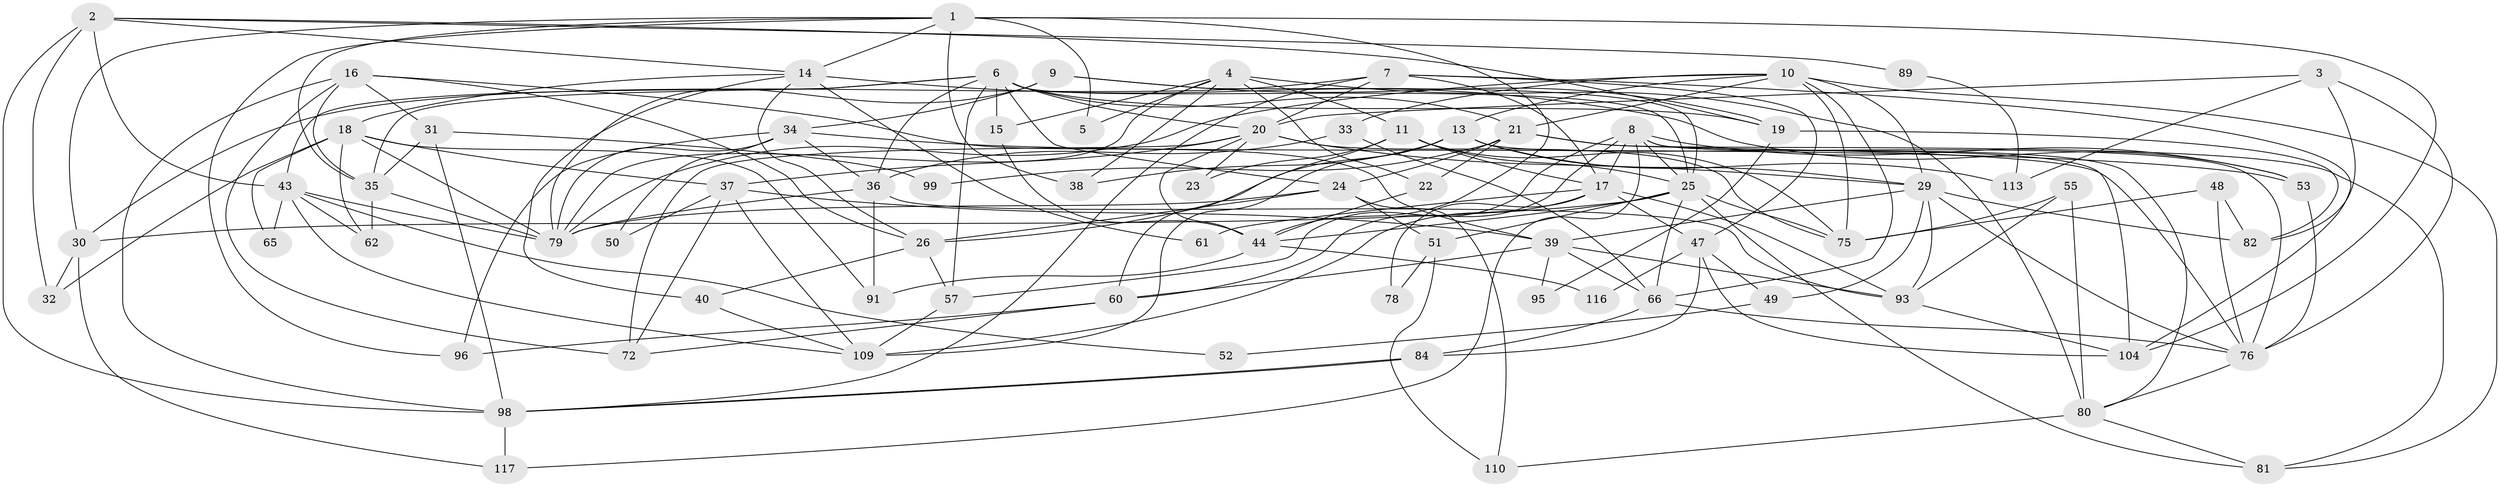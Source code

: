 // original degree distribution, {7: 0.03389830508474576, 5: 0.211864406779661, 2: 0.17796610169491525, 6: 0.11864406779661017, 3: 0.19491525423728814, 4: 0.2627118644067797}
// Generated by graph-tools (version 1.1) at 2025/11/02/27/25 16:11:23]
// undirected, 75 vertices, 186 edges
graph export_dot {
graph [start="1"]
  node [color=gray90,style=filled];
  1 [super="+67"];
  2 [super="+12"];
  3 [super="+77"];
  4 [super="+97"];
  5 [super="+28"];
  6 [super="+68"];
  7 [super="+85"];
  8 [super="+27"];
  9;
  10 [super="+111"];
  11 [super="+58"];
  13 [super="+86"];
  14 [super="+70"];
  15;
  16 [super="+69"];
  17 [super="+59"];
  18 [super="+54"];
  19 [super="+83"];
  20 [super="+94"];
  21 [super="+64"];
  22;
  23;
  24 [super="+118"];
  25 [super="+45"];
  26 [super="+90"];
  29 [super="+41"];
  30;
  31;
  32;
  33;
  34 [super="+74"];
  35 [super="+105"];
  36 [super="+106"];
  37 [super="+88"];
  38 [super="+42"];
  39 [super="+87"];
  40;
  43 [super="+46"];
  44 [super="+115"];
  47 [super="+73"];
  48;
  49;
  50;
  51;
  52;
  53;
  55 [super="+56"];
  57;
  60 [super="+63"];
  61 [super="+71"];
  62;
  65;
  66 [super="+107"];
  72 [super="+101"];
  75 [super="+103"];
  76 [super="+92"];
  78;
  79 [super="+108"];
  80 [super="+100"];
  81;
  82;
  84;
  89;
  91;
  93 [super="+102"];
  95;
  96;
  98 [super="+114"];
  99;
  104;
  109;
  110 [super="+112"];
  113;
  116;
  117;
  1 -- 5 [weight=2];
  1 -- 14;
  1 -- 96;
  1 -- 44;
  1 -- 35;
  1 -- 38;
  1 -- 104;
  1 -- 30;
  2 -- 89;
  2 -- 19;
  2 -- 32;
  2 -- 98 [weight=2];
  2 -- 14;
  2 -- 43;
  3 -- 76;
  3 -- 113;
  3 -- 82;
  3 -- 20;
  4 -- 11;
  4 -- 15;
  4 -- 22;
  4 -- 80 [weight=2];
  4 -- 38;
  4 -- 5;
  4 -- 79;
  6 -- 15;
  6 -- 19;
  6 -- 21;
  6 -- 35;
  6 -- 20;
  6 -- 57;
  6 -- 43;
  6 -- 25;
  6 -- 24;
  6 -- 36;
  7 -- 104;
  7 -- 17;
  7 -- 20;
  7 -- 47;
  7 -- 30;
  7 -- 98;
  8 -- 117;
  8 -- 53;
  8 -- 17;
  8 -- 80;
  8 -- 25;
  8 -- 104;
  8 -- 60;
  8 -- 57;
  9 -- 79;
  9 -- 34;
  9 -- 19;
  9 -- 25;
  10 -- 81;
  10 -- 29;
  10 -- 66;
  10 -- 33;
  10 -- 21;
  10 -- 79;
  10 -- 75;
  10 -- 13;
  11 -- 17;
  11 -- 60;
  11 -- 75;
  11 -- 25;
  11 -- 23;
  13 -- 76;
  13 -- 109;
  13 -- 113;
  13 -- 29;
  13 -- 26;
  13 -- 38;
  14 -- 53;
  14 -- 61 [weight=2];
  14 -- 18;
  14 -- 40;
  14 -- 26;
  15 -- 44;
  16 -- 72;
  16 -- 31;
  16 -- 26;
  16 -- 35;
  16 -- 98;
  16 -- 39;
  17 -- 93;
  17 -- 47;
  17 -- 109;
  17 -- 78;
  17 -- 61;
  18 -- 37;
  18 -- 32;
  18 -- 62;
  18 -- 65;
  18 -- 91;
  18 -- 79;
  19 -- 95;
  19 -- 82;
  20 -- 29;
  20 -- 44;
  20 -- 23;
  20 -- 72;
  20 -- 75;
  20 -- 37;
  21 -- 22;
  21 -- 24;
  21 -- 99;
  21 -- 81;
  21 -- 76;
  22 -- 44;
  24 -- 51;
  24 -- 26;
  24 -- 110;
  24 -- 79;
  25 -- 44;
  25 -- 81;
  25 -- 66;
  25 -- 51;
  25 -- 30;
  25 -- 75;
  26 -- 40;
  26 -- 57;
  29 -- 82;
  29 -- 49;
  29 -- 93;
  29 -- 39;
  29 -- 76;
  30 -- 32;
  30 -- 117;
  31 -- 99;
  31 -- 35;
  31 -- 98;
  33 -- 66;
  33 -- 36;
  34 -- 79;
  34 -- 96;
  34 -- 50;
  34 -- 53;
  34 -- 36;
  35 -- 62;
  35 -- 79;
  36 -- 93;
  36 -- 79;
  36 -- 91;
  37 -- 39;
  37 -- 109;
  37 -- 50;
  37 -- 72;
  39 -- 95;
  39 -- 66;
  39 -- 60;
  39 -- 93;
  40 -- 109;
  43 -- 79;
  43 -- 52;
  43 -- 62;
  43 -- 65;
  43 -- 109;
  44 -- 91;
  44 -- 116;
  47 -- 49;
  47 -- 116;
  47 -- 84;
  47 -- 104;
  48 -- 82;
  48 -- 75;
  48 -- 76;
  49 -- 52;
  51 -- 78;
  51 -- 110;
  53 -- 76;
  55 -- 75;
  55 -- 80;
  55 -- 93;
  57 -- 109;
  60 -- 96;
  60 -- 72;
  66 -- 76;
  66 -- 84;
  76 -- 80;
  80 -- 110;
  80 -- 81;
  84 -- 98;
  84 -- 98;
  89 -- 113;
  93 -- 104;
  98 -- 117;
}
